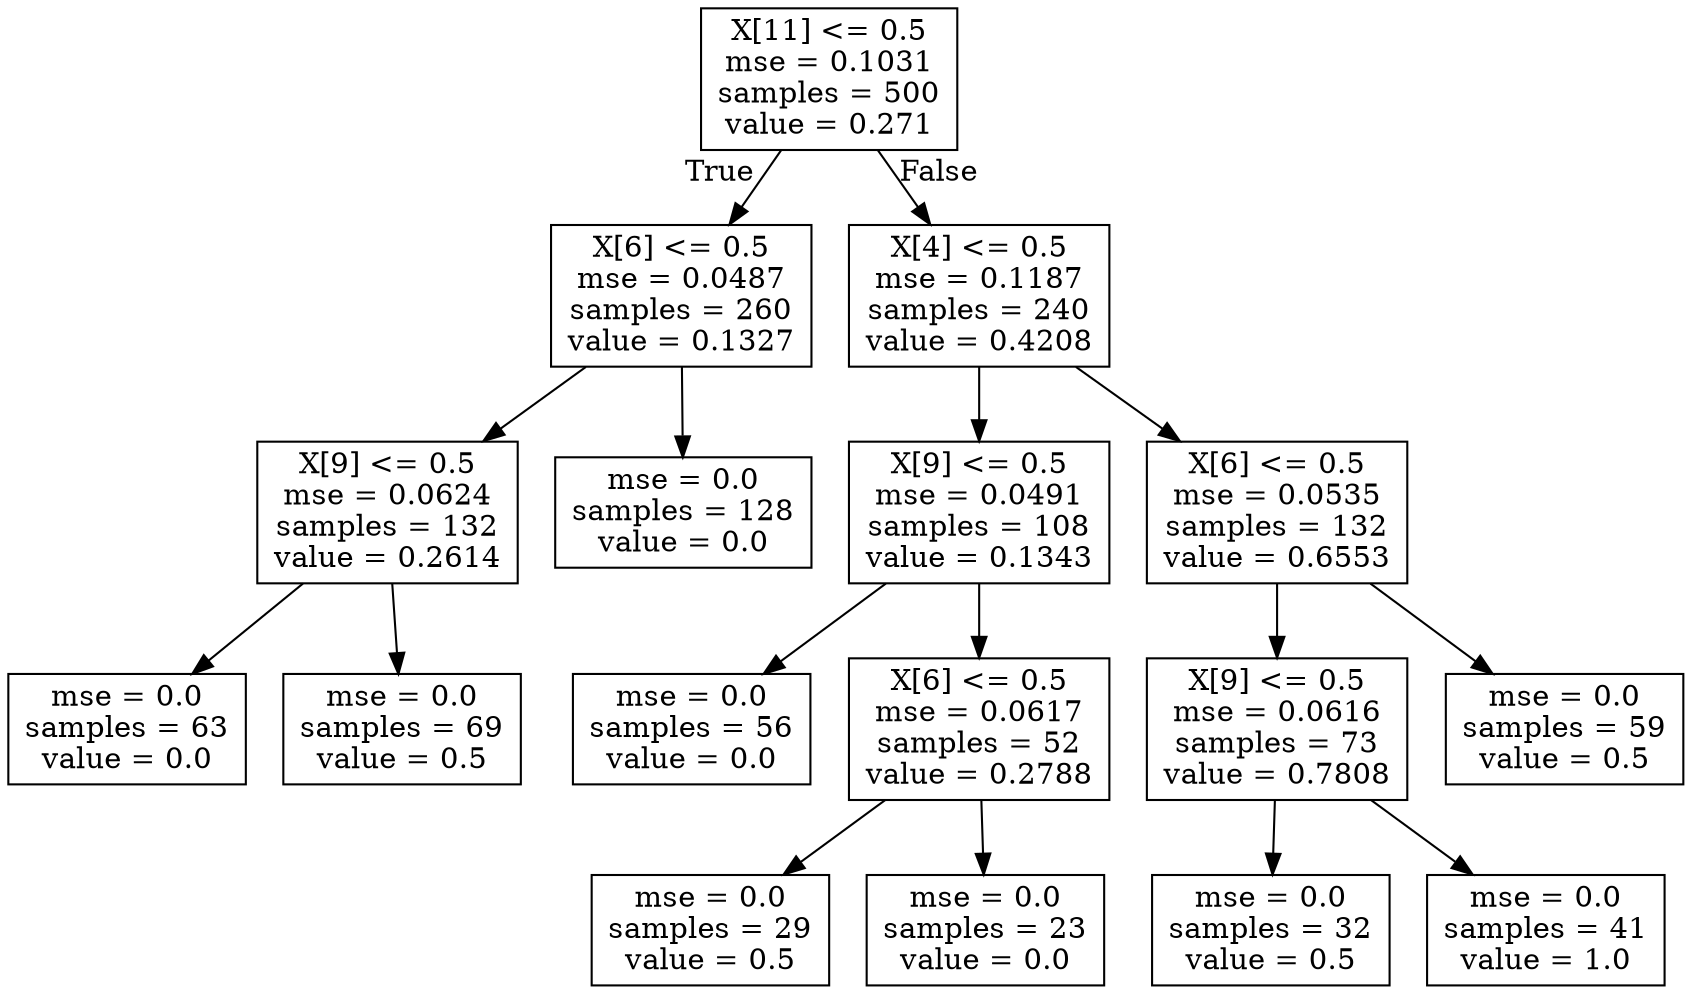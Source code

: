 digraph Tree {
node [shape=box] ;
0 [label="X[11] <= 0.5\nmse = 0.1031\nsamples = 500\nvalue = 0.271"] ;
1 [label="X[6] <= 0.5\nmse = 0.0487\nsamples = 260\nvalue = 0.1327"] ;
0 -> 1 [labeldistance=2.5, labelangle=45, headlabel="True"] ;
2 [label="X[9] <= 0.5\nmse = 0.0624\nsamples = 132\nvalue = 0.2614"] ;
1 -> 2 ;
3 [label="mse = 0.0\nsamples = 63\nvalue = 0.0"] ;
2 -> 3 ;
4 [label="mse = 0.0\nsamples = 69\nvalue = 0.5"] ;
2 -> 4 ;
5 [label="mse = 0.0\nsamples = 128\nvalue = 0.0"] ;
1 -> 5 ;
6 [label="X[4] <= 0.5\nmse = 0.1187\nsamples = 240\nvalue = 0.4208"] ;
0 -> 6 [labeldistance=2.5, labelangle=-45, headlabel="False"] ;
7 [label="X[9] <= 0.5\nmse = 0.0491\nsamples = 108\nvalue = 0.1343"] ;
6 -> 7 ;
8 [label="mse = 0.0\nsamples = 56\nvalue = 0.0"] ;
7 -> 8 ;
9 [label="X[6] <= 0.5\nmse = 0.0617\nsamples = 52\nvalue = 0.2788"] ;
7 -> 9 ;
10 [label="mse = 0.0\nsamples = 29\nvalue = 0.5"] ;
9 -> 10 ;
11 [label="mse = 0.0\nsamples = 23\nvalue = 0.0"] ;
9 -> 11 ;
12 [label="X[6] <= 0.5\nmse = 0.0535\nsamples = 132\nvalue = 0.6553"] ;
6 -> 12 ;
13 [label="X[9] <= 0.5\nmse = 0.0616\nsamples = 73\nvalue = 0.7808"] ;
12 -> 13 ;
14 [label="mse = 0.0\nsamples = 32\nvalue = 0.5"] ;
13 -> 14 ;
15 [label="mse = 0.0\nsamples = 41\nvalue = 1.0"] ;
13 -> 15 ;
16 [label="mse = 0.0\nsamples = 59\nvalue = 0.5"] ;
12 -> 16 ;
}